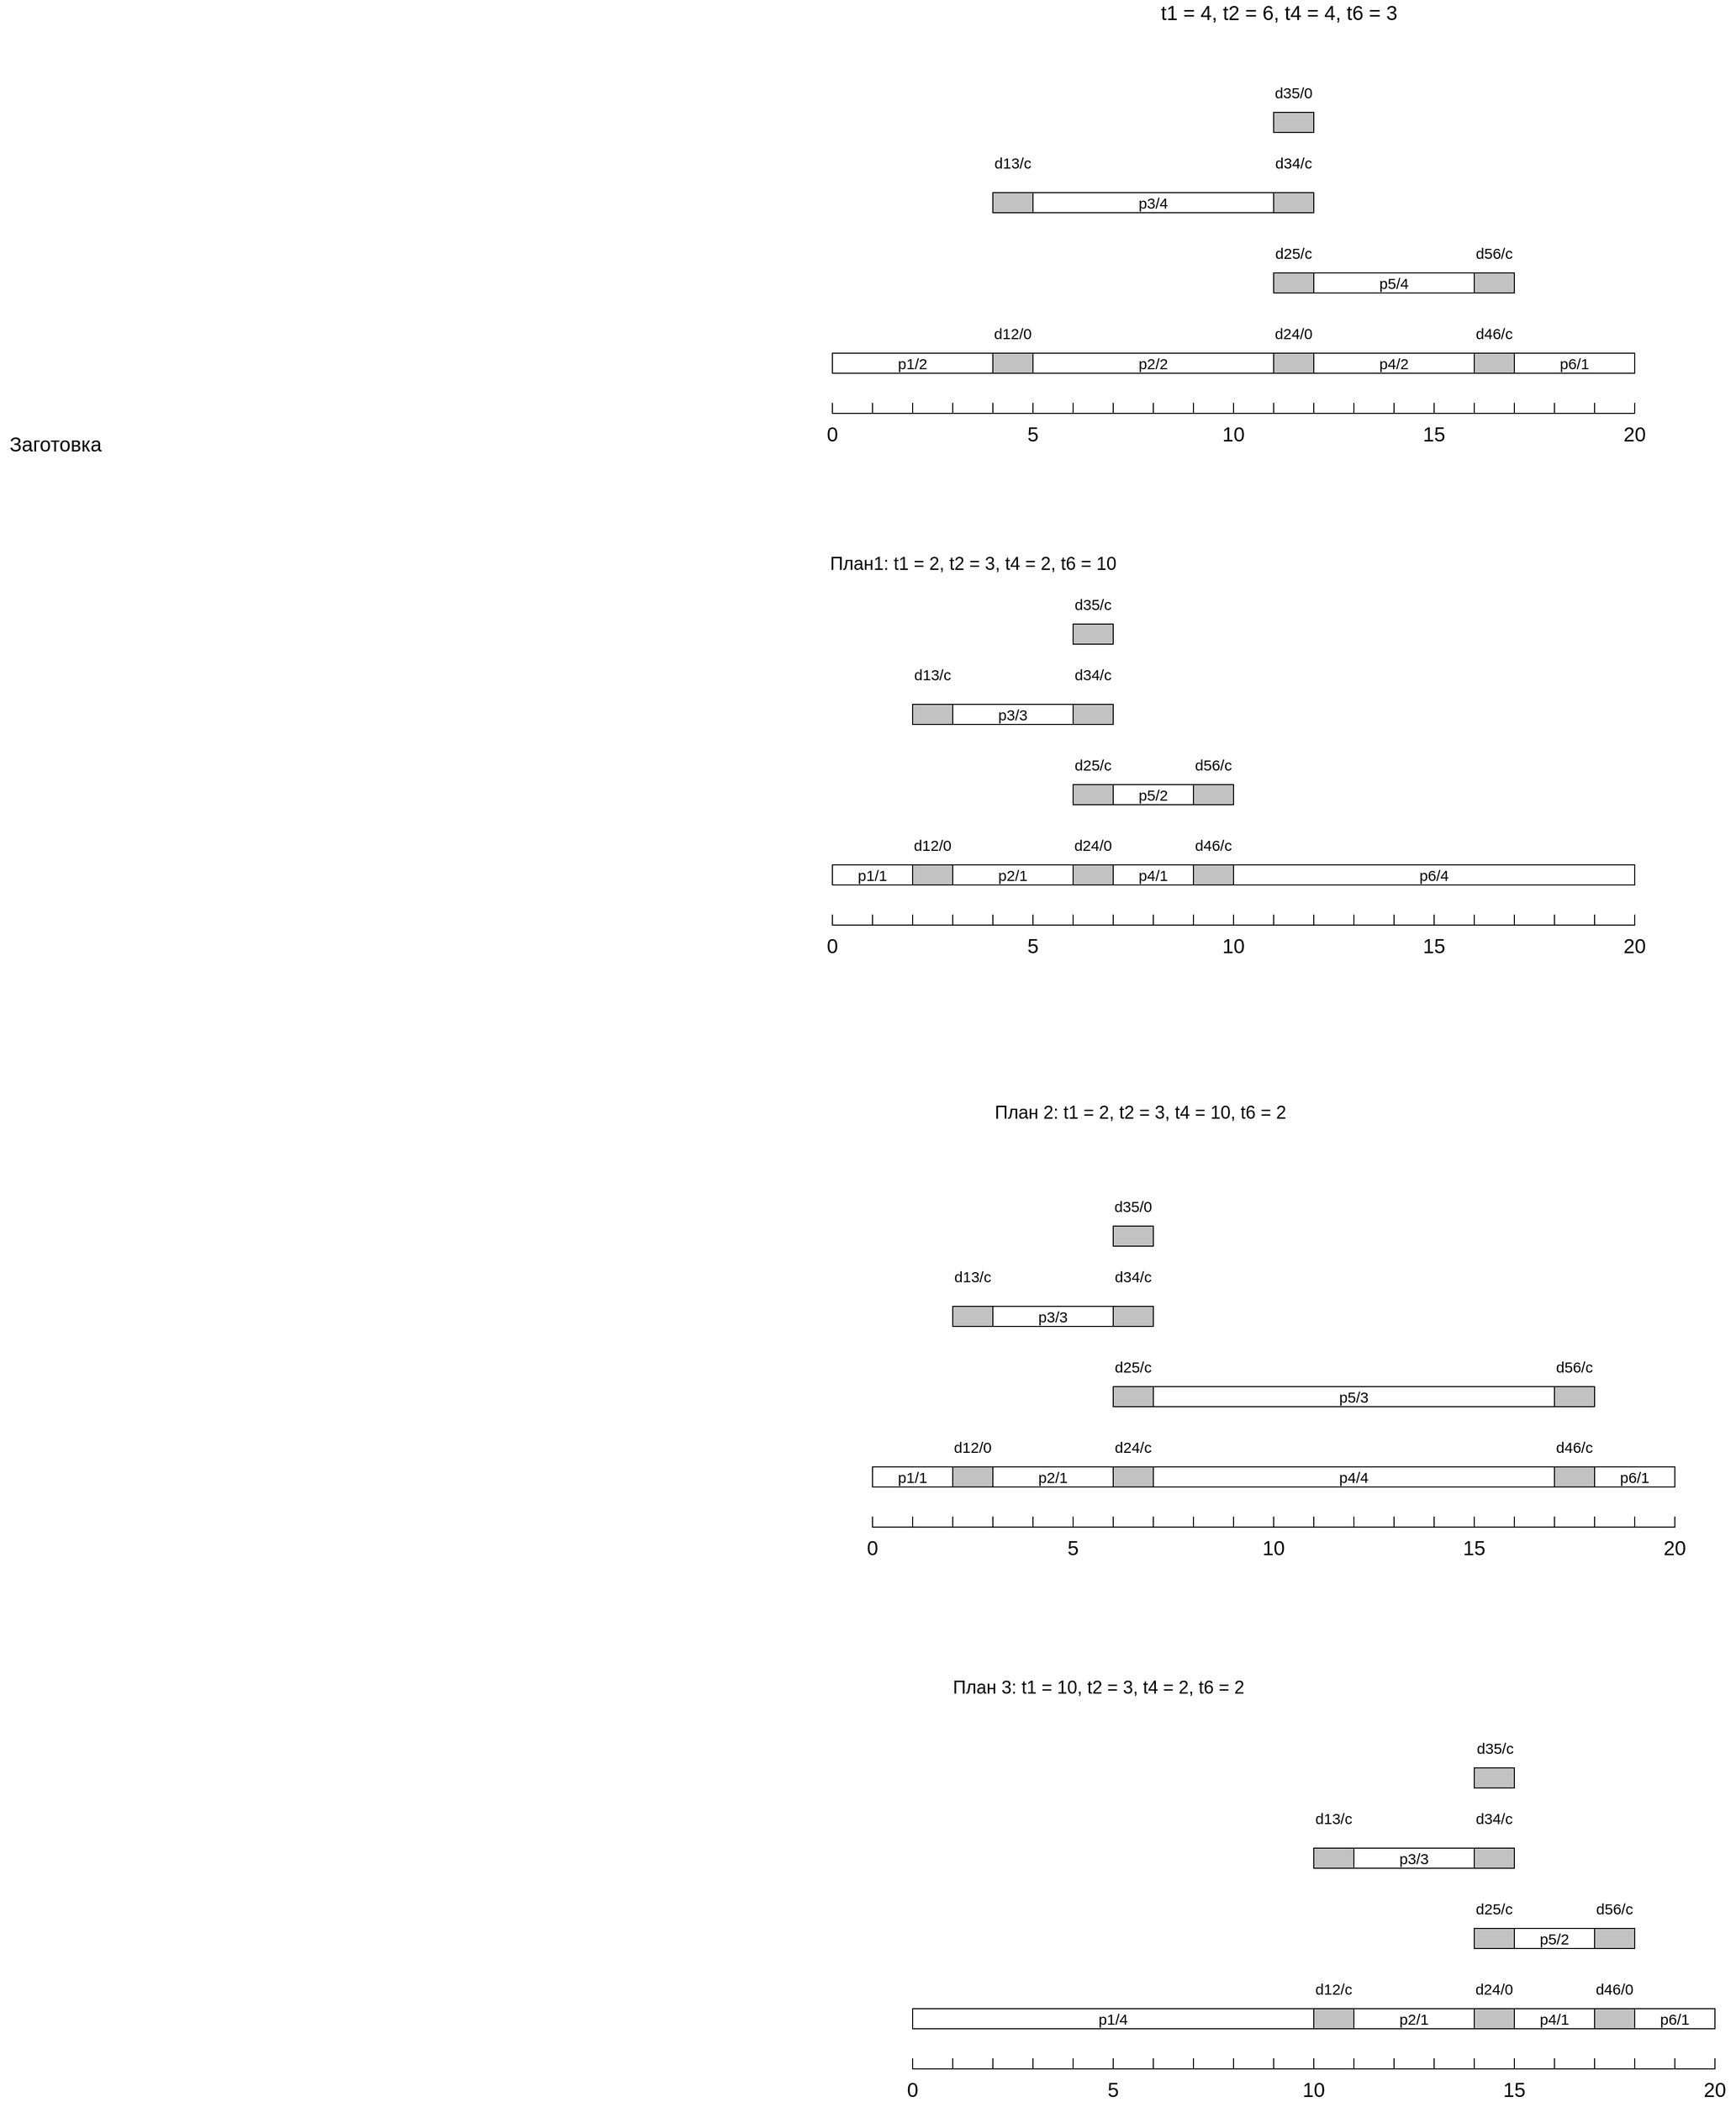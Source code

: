 <mxfile version="14.7.3" type="github">
  <diagram id="5TVpf9pFSXQtdb6u9UF1" name="Page-1">
    <mxGraphModel dx="2222" dy="794" grid="0" gridSize="10" guides="1" tooltips="1" connect="1" arrows="1" fold="1" page="0" pageScale="1" pageWidth="827" pageHeight="1169" math="0" shadow="0">
      <root>
        <mxCell id="0" />
        <mxCell id="1" parent="0" />
        <mxCell id="Q7LAkUCVUbcERlkNP3Z0-7" value="&lt;font style=&quot;font-size: 15px&quot;&gt;p1/2&lt;/font&gt;" style="rounded=0;whiteSpace=wrap;html=1;" vertex="1" parent="1">
          <mxGeometry x="160" y="380" width="160" height="20" as="geometry" />
        </mxCell>
        <mxCell id="Q7LAkUCVUbcERlkNP3Z0-8" style="edgeStyle=orthogonalEdgeStyle;rounded=0;orthogonalLoop=1;jettySize=auto;html=1;exitX=0.5;exitY=1;exitDx=0;exitDy=0;" edge="1" parent="1" source="Q7LAkUCVUbcERlkNP3Z0-7" target="Q7LAkUCVUbcERlkNP3Z0-7">
          <mxGeometry relative="1" as="geometry" />
        </mxCell>
        <mxCell id="Q7LAkUCVUbcERlkNP3Z0-9" value="" style="rounded=0;whiteSpace=wrap;html=1;fillColor=#C2C2C2;" vertex="1" parent="1">
          <mxGeometry x="320" y="380" width="40" height="20" as="geometry" />
        </mxCell>
        <mxCell id="Q7LAkUCVUbcERlkNP3Z0-10" value="" style="shape=partialRectangle;whiteSpace=wrap;html=1;top=0;bottom=0;fillColor=none;" vertex="1" parent="1">
          <mxGeometry x="160" y="430" width="40" height="10" as="geometry" />
        </mxCell>
        <mxCell id="Q7LAkUCVUbcERlkNP3Z0-11" value="" style="shape=partialRectangle;whiteSpace=wrap;html=1;top=0;bottom=0;fillColor=none;" vertex="1" parent="1">
          <mxGeometry x="200" y="430" width="40" height="10" as="geometry" />
        </mxCell>
        <mxCell id="Q7LAkUCVUbcERlkNP3Z0-12" value="" style="shape=partialRectangle;whiteSpace=wrap;html=1;top=0;bottom=0;fillColor=none;" vertex="1" parent="1">
          <mxGeometry x="240" y="430" width="40" height="10" as="geometry" />
        </mxCell>
        <mxCell id="Q7LAkUCVUbcERlkNP3Z0-13" value="" style="shape=partialRectangle;whiteSpace=wrap;html=1;top=0;bottom=0;fillColor=none;" vertex="1" parent="1">
          <mxGeometry x="280" y="430" width="40" height="10" as="geometry" />
        </mxCell>
        <mxCell id="Q7LAkUCVUbcERlkNP3Z0-14" value="" style="shape=partialRectangle;whiteSpace=wrap;html=1;top=0;bottom=0;fillColor=none;" vertex="1" parent="1">
          <mxGeometry x="320" y="430" width="40" height="10" as="geometry" />
        </mxCell>
        <mxCell id="Q7LAkUCVUbcERlkNP3Z0-15" value="" style="shape=partialRectangle;whiteSpace=wrap;html=1;top=0;bottom=0;fillColor=none;" vertex="1" parent="1">
          <mxGeometry x="360" y="430" width="40" height="10" as="geometry" />
        </mxCell>
        <mxCell id="Q7LAkUCVUbcERlkNP3Z0-16" value="" style="shape=partialRectangle;whiteSpace=wrap;html=1;top=0;bottom=0;fillColor=none;" vertex="1" parent="1">
          <mxGeometry x="400" y="430" width="40" height="10" as="geometry" />
        </mxCell>
        <mxCell id="Q7LAkUCVUbcERlkNP3Z0-17" value="" style="shape=partialRectangle;whiteSpace=wrap;html=1;top=0;bottom=0;fillColor=none;" vertex="1" parent="1">
          <mxGeometry x="440" y="430" width="40" height="10" as="geometry" />
        </mxCell>
        <mxCell id="Q7LAkUCVUbcERlkNP3Z0-18" value="" style="shape=partialRectangle;whiteSpace=wrap;html=1;top=0;bottom=0;fillColor=none;" vertex="1" parent="1">
          <mxGeometry x="520" y="430" width="40" height="10" as="geometry" />
        </mxCell>
        <mxCell id="Q7LAkUCVUbcERlkNP3Z0-19" value="" style="shape=partialRectangle;whiteSpace=wrap;html=1;top=0;bottom=0;fillColor=none;" vertex="1" parent="1">
          <mxGeometry x="480" y="430" width="40" height="10" as="geometry" />
        </mxCell>
        <mxCell id="Q7LAkUCVUbcERlkNP3Z0-30" value="" style="shape=partialRectangle;whiteSpace=wrap;html=1;top=0;bottom=0;fillColor=none;" vertex="1" parent="1">
          <mxGeometry x="560" y="430" width="40" height="10" as="geometry" />
        </mxCell>
        <mxCell id="Q7LAkUCVUbcERlkNP3Z0-31" value="" style="shape=partialRectangle;whiteSpace=wrap;html=1;top=0;bottom=0;fillColor=none;" vertex="1" parent="1">
          <mxGeometry x="600" y="430" width="40" height="10" as="geometry" />
        </mxCell>
        <mxCell id="Q7LAkUCVUbcERlkNP3Z0-32" value="" style="shape=partialRectangle;whiteSpace=wrap;html=1;top=0;bottom=0;fillColor=none;" vertex="1" parent="1">
          <mxGeometry x="640" y="430" width="40" height="10" as="geometry" />
        </mxCell>
        <mxCell id="Q7LAkUCVUbcERlkNP3Z0-33" value="" style="shape=partialRectangle;whiteSpace=wrap;html=1;top=0;bottom=0;fillColor=none;" vertex="1" parent="1">
          <mxGeometry x="680" y="430" width="40" height="10" as="geometry" />
        </mxCell>
        <mxCell id="Q7LAkUCVUbcERlkNP3Z0-34" value="" style="shape=partialRectangle;whiteSpace=wrap;html=1;top=0;bottom=0;fillColor=none;" vertex="1" parent="1">
          <mxGeometry x="720" y="430" width="40" height="10" as="geometry" />
        </mxCell>
        <mxCell id="Q7LAkUCVUbcERlkNP3Z0-35" value="" style="shape=partialRectangle;whiteSpace=wrap;html=1;top=0;bottom=0;fillColor=none;" vertex="1" parent="1">
          <mxGeometry x="760" y="430" width="40" height="10" as="geometry" />
        </mxCell>
        <mxCell id="Q7LAkUCVUbcERlkNP3Z0-36" value="" style="shape=partialRectangle;whiteSpace=wrap;html=1;top=0;bottom=0;fillColor=none;" vertex="1" parent="1">
          <mxGeometry x="800" y="430" width="40" height="10" as="geometry" />
        </mxCell>
        <mxCell id="Q7LAkUCVUbcERlkNP3Z0-37" value="" style="shape=partialRectangle;whiteSpace=wrap;html=1;top=0;bottom=0;fillColor=none;" vertex="1" parent="1">
          <mxGeometry x="840" y="430" width="40" height="10" as="geometry" />
        </mxCell>
        <mxCell id="Q7LAkUCVUbcERlkNP3Z0-38" value="" style="shape=partialRectangle;whiteSpace=wrap;html=1;top=0;bottom=0;fillColor=none;" vertex="1" parent="1">
          <mxGeometry x="920" y="430" width="40" height="10" as="geometry" />
        </mxCell>
        <mxCell id="Q7LAkUCVUbcERlkNP3Z0-39" value="" style="shape=partialRectangle;whiteSpace=wrap;html=1;top=0;bottom=0;fillColor=none;" vertex="1" parent="1">
          <mxGeometry x="880" y="430" width="40" height="10" as="geometry" />
        </mxCell>
        <mxCell id="Q7LAkUCVUbcERlkNP3Z0-40" value="" style="endArrow=none;html=1;exitX=0;exitY=1;exitDx=0;exitDy=0;entryX=1;entryY=1;entryDx=0;entryDy=0;" edge="1" parent="1" source="Q7LAkUCVUbcERlkNP3Z0-10" target="Q7LAkUCVUbcERlkNP3Z0-38">
          <mxGeometry width="50" height="50" relative="1" as="geometry">
            <mxPoint x="540" y="410" as="sourcePoint" />
            <mxPoint x="590" y="360" as="targetPoint" />
          </mxGeometry>
        </mxCell>
        <mxCell id="Q7LAkUCVUbcERlkNP3Z0-41" value="&lt;font style=&quot;font-size: 20px&quot;&gt;0&lt;/font&gt;" style="text;html=1;strokeColor=none;fillColor=none;align=center;verticalAlign=middle;whiteSpace=wrap;rounded=0;" vertex="1" parent="1">
          <mxGeometry x="140" y="450" width="40" height="20" as="geometry" />
        </mxCell>
        <mxCell id="Q7LAkUCVUbcERlkNP3Z0-42" value="&lt;font style=&quot;font-size: 20px&quot;&gt;20&lt;/font&gt;" style="text;html=1;strokeColor=none;fillColor=none;align=center;verticalAlign=middle;whiteSpace=wrap;rounded=0;" vertex="1" parent="1">
          <mxGeometry x="940" y="450" width="40" height="20" as="geometry" />
        </mxCell>
        <mxCell id="Q7LAkUCVUbcERlkNP3Z0-43" value="&lt;font style=&quot;font-size: 20px&quot;&gt;5&lt;/font&gt;" style="text;html=1;strokeColor=none;fillColor=none;align=center;verticalAlign=middle;whiteSpace=wrap;rounded=0;" vertex="1" parent="1">
          <mxGeometry x="340" y="450" width="40" height="20" as="geometry" />
        </mxCell>
        <mxCell id="Q7LAkUCVUbcERlkNP3Z0-44" value="&lt;font style=&quot;font-size: 20px&quot;&gt;10&lt;/font&gt;" style="text;html=1;strokeColor=none;fillColor=none;align=center;verticalAlign=middle;whiteSpace=wrap;rounded=0;" vertex="1" parent="1">
          <mxGeometry x="540" y="450" width="40" height="20" as="geometry" />
        </mxCell>
        <mxCell id="Q7LAkUCVUbcERlkNP3Z0-45" value="&lt;font style=&quot;font-size: 20px&quot;&gt;15&lt;/font&gt;" style="text;html=1;strokeColor=none;fillColor=none;align=center;verticalAlign=middle;whiteSpace=wrap;rounded=0;" vertex="1" parent="1">
          <mxGeometry x="740" y="450" width="40" height="20" as="geometry" />
        </mxCell>
        <mxCell id="Q7LAkUCVUbcERlkNP3Z0-46" value="&lt;span style=&quot;font-size: 15px&quot;&gt;p2/2&lt;/span&gt;" style="rounded=0;whiteSpace=wrap;html=1;" vertex="1" parent="1">
          <mxGeometry x="360" y="380" width="240" height="20" as="geometry" />
        </mxCell>
        <mxCell id="Q7LAkUCVUbcERlkNP3Z0-47" value="" style="rounded=0;whiteSpace=wrap;html=1;fillColor=#C2C2C2;" vertex="1" parent="1">
          <mxGeometry x="600" y="380" width="40" height="20" as="geometry" />
        </mxCell>
        <mxCell id="Q7LAkUCVUbcERlkNP3Z0-48" value="" style="rounded=0;whiteSpace=wrap;html=1;fillColor=#C2C2C2;" vertex="1" parent="1">
          <mxGeometry x="800" y="380" width="40" height="20" as="geometry" />
        </mxCell>
        <mxCell id="Q7LAkUCVUbcERlkNP3Z0-49" value="&lt;span style=&quot;font-size: 15px&quot;&gt;p4/2&lt;/span&gt;" style="rounded=0;whiteSpace=wrap;html=1;" vertex="1" parent="1">
          <mxGeometry x="640" y="380" width="160" height="20" as="geometry" />
        </mxCell>
        <mxCell id="Q7LAkUCVUbcERlkNP3Z0-50" value="&lt;span style=&quot;font-size: 15px&quot;&gt;p6/1&lt;/span&gt;" style="rounded=0;whiteSpace=wrap;html=1;" vertex="1" parent="1">
          <mxGeometry x="840" y="380" width="120" height="20" as="geometry" />
        </mxCell>
        <mxCell id="Q7LAkUCVUbcERlkNP3Z0-51" value="" style="rounded=0;whiteSpace=wrap;html=1;fillColor=#C2C2C2;" vertex="1" parent="1">
          <mxGeometry x="800" y="300" width="40" height="20" as="geometry" />
        </mxCell>
        <mxCell id="Q7LAkUCVUbcERlkNP3Z0-52" value="" style="rounded=0;whiteSpace=wrap;html=1;fillColor=#C2C2C2;" vertex="1" parent="1">
          <mxGeometry x="600" y="300" width="40" height="20" as="geometry" />
        </mxCell>
        <mxCell id="Q7LAkUCVUbcERlkNP3Z0-53" value="" style="rounded=0;whiteSpace=wrap;html=1;fillColor=#C2C2C2;" vertex="1" parent="1">
          <mxGeometry x="600" y="220" width="40" height="20" as="geometry" />
        </mxCell>
        <mxCell id="Q7LAkUCVUbcERlkNP3Z0-54" value="" style="rounded=0;whiteSpace=wrap;html=1;fillColor=#C2C2C2;" vertex="1" parent="1">
          <mxGeometry x="600" y="140" width="40" height="20" as="geometry" />
        </mxCell>
        <mxCell id="Q7LAkUCVUbcERlkNP3Z0-56" value="" style="rounded=0;whiteSpace=wrap;html=1;fillColor=#C2C2C2;" vertex="1" parent="1">
          <mxGeometry x="320" y="220" width="40" height="20" as="geometry" />
        </mxCell>
        <mxCell id="Q7LAkUCVUbcERlkNP3Z0-57" value="&lt;span style=&quot;font-size: 15px&quot;&gt;p3/4&lt;/span&gt;" style="rounded=0;whiteSpace=wrap;html=1;" vertex="1" parent="1">
          <mxGeometry x="360" y="220" width="240" height="20" as="geometry" />
        </mxCell>
        <mxCell id="Q7LAkUCVUbcERlkNP3Z0-58" value="&lt;span style=&quot;color: rgb(0 , 0 , 0) ; font-family: &amp;#34;helvetica&amp;#34; ; font-size: 15px ; font-style: normal ; font-weight: 400 ; letter-spacing: normal ; text-align: center ; text-indent: 0px ; text-transform: none ; word-spacing: 0px ; background-color: rgb(255 , 255 , 255) ; display: inline ; float: none&quot;&gt;p5/4&lt;/span&gt;" style="rounded=0;whiteSpace=wrap;html=1;" vertex="1" parent="1">
          <mxGeometry x="640" y="300" width="160" height="20" as="geometry" />
        </mxCell>
        <mxCell id="Q7LAkUCVUbcERlkNP3Z0-60" value="&lt;font style=&quot;font-size: 20px&quot;&gt;t1 = 4, t2 = 6, t4 = 4, t6 = 3&lt;/font&gt;" style="text;html=1;align=center;verticalAlign=middle;resizable=0;points=[];autosize=1;strokeColor=none;" vertex="1" parent="1">
          <mxGeometry x="480" y="30" width="250" height="20" as="geometry" />
        </mxCell>
        <mxCell id="Q7LAkUCVUbcERlkNP3Z0-61" value="&lt;span style=&quot;font-size: 15px&quot;&gt;d12/0&lt;/span&gt;" style="text;html=1;strokeColor=none;fillColor=none;align=center;verticalAlign=middle;whiteSpace=wrap;rounded=0;" vertex="1" parent="1">
          <mxGeometry x="320" y="350" width="40" height="20" as="geometry" />
        </mxCell>
        <mxCell id="Q7LAkUCVUbcERlkNP3Z0-62" value="&lt;span style=&quot;font-size: 15px&quot;&gt;d13/c&lt;/span&gt;" style="text;html=1;strokeColor=none;fillColor=none;align=center;verticalAlign=middle;whiteSpace=wrap;rounded=0;" vertex="1" parent="1">
          <mxGeometry x="320" y="180" width="40" height="20" as="geometry" />
        </mxCell>
        <mxCell id="Q7LAkUCVUbcERlkNP3Z0-63" value="&lt;span style=&quot;font-size: 15px&quot;&gt;d24/0&lt;/span&gt;" style="text;html=1;strokeColor=none;fillColor=none;align=center;verticalAlign=middle;whiteSpace=wrap;rounded=0;" vertex="1" parent="1">
          <mxGeometry x="600" y="350" width="40" height="20" as="geometry" />
        </mxCell>
        <mxCell id="Q7LAkUCVUbcERlkNP3Z0-64" value="&lt;span style=&quot;font-size: 15px&quot;&gt;d25/c&lt;/span&gt;" style="text;html=1;strokeColor=none;fillColor=none;align=center;verticalAlign=middle;whiteSpace=wrap;rounded=0;" vertex="1" parent="1">
          <mxGeometry x="600" y="270" width="40" height="20" as="geometry" />
        </mxCell>
        <mxCell id="Q7LAkUCVUbcERlkNP3Z0-65" value="&lt;span style=&quot;font-size: 15px&quot;&gt;d34/c&lt;/span&gt;" style="text;html=1;strokeColor=none;fillColor=none;align=center;verticalAlign=middle;whiteSpace=wrap;rounded=0;" vertex="1" parent="1">
          <mxGeometry x="600" y="180" width="40" height="20" as="geometry" />
        </mxCell>
        <mxCell id="Q7LAkUCVUbcERlkNP3Z0-66" value="&lt;span style=&quot;font-size: 15px&quot;&gt;d35/0&lt;/span&gt;" style="text;html=1;strokeColor=none;fillColor=none;align=center;verticalAlign=middle;whiteSpace=wrap;rounded=0;" vertex="1" parent="1">
          <mxGeometry x="600" y="110" width="40" height="20" as="geometry" />
        </mxCell>
        <mxCell id="Q7LAkUCVUbcERlkNP3Z0-67" value="&lt;span style=&quot;font-size: 15px&quot;&gt;d46/c&lt;/span&gt;" style="text;html=1;strokeColor=none;fillColor=none;align=center;verticalAlign=middle;whiteSpace=wrap;rounded=0;" vertex="1" parent="1">
          <mxGeometry x="800" y="350" width="40" height="20" as="geometry" />
        </mxCell>
        <mxCell id="Q7LAkUCVUbcERlkNP3Z0-68" value="&lt;span style=&quot;font-size: 15px&quot;&gt;d56/c&lt;/span&gt;" style="text;html=1;strokeColor=none;fillColor=none;align=center;verticalAlign=middle;whiteSpace=wrap;rounded=0;" vertex="1" parent="1">
          <mxGeometry x="800" y="270" width="40" height="20" as="geometry" />
        </mxCell>
        <mxCell id="Q7LAkUCVUbcERlkNP3Z0-69" value="&lt;font style=&quot;font-size: 15px&quot;&gt;p1/4&lt;/font&gt;" style="rounded=0;whiteSpace=wrap;html=1;" vertex="1" parent="1">
          <mxGeometry x="240" y="2030" width="400" height="20" as="geometry" />
        </mxCell>
        <mxCell id="Q7LAkUCVUbcERlkNP3Z0-70" style="edgeStyle=orthogonalEdgeStyle;rounded=0;orthogonalLoop=1;jettySize=auto;html=1;exitX=0.5;exitY=1;exitDx=0;exitDy=0;" edge="1" parent="1" source="Q7LAkUCVUbcERlkNP3Z0-69" target="Q7LAkUCVUbcERlkNP3Z0-69">
          <mxGeometry relative="1" as="geometry" />
        </mxCell>
        <mxCell id="Q7LAkUCVUbcERlkNP3Z0-71" value="" style="rounded=0;whiteSpace=wrap;html=1;fillColor=#C2C2C2;" vertex="1" parent="1">
          <mxGeometry x="640" y="2030" width="40" height="20" as="geometry" />
        </mxCell>
        <mxCell id="Q7LAkUCVUbcERlkNP3Z0-72" value="" style="shape=partialRectangle;whiteSpace=wrap;html=1;top=0;bottom=0;fillColor=none;" vertex="1" parent="1">
          <mxGeometry x="240" y="2080" width="40" height="10" as="geometry" />
        </mxCell>
        <mxCell id="Q7LAkUCVUbcERlkNP3Z0-73" value="" style="shape=partialRectangle;whiteSpace=wrap;html=1;top=0;bottom=0;fillColor=none;" vertex="1" parent="1">
          <mxGeometry x="280" y="2080" width="40" height="10" as="geometry" />
        </mxCell>
        <mxCell id="Q7LAkUCVUbcERlkNP3Z0-74" value="" style="shape=partialRectangle;whiteSpace=wrap;html=1;top=0;bottom=0;fillColor=none;" vertex="1" parent="1">
          <mxGeometry x="320" y="2080" width="40" height="10" as="geometry" />
        </mxCell>
        <mxCell id="Q7LAkUCVUbcERlkNP3Z0-75" value="" style="shape=partialRectangle;whiteSpace=wrap;html=1;top=0;bottom=0;fillColor=none;" vertex="1" parent="1">
          <mxGeometry x="360" y="2080" width="40" height="10" as="geometry" />
        </mxCell>
        <mxCell id="Q7LAkUCVUbcERlkNP3Z0-76" value="" style="shape=partialRectangle;whiteSpace=wrap;html=1;top=0;bottom=0;fillColor=none;" vertex="1" parent="1">
          <mxGeometry x="400" y="2080" width="40" height="10" as="geometry" />
        </mxCell>
        <mxCell id="Q7LAkUCVUbcERlkNP3Z0-77" value="" style="shape=partialRectangle;whiteSpace=wrap;html=1;top=0;bottom=0;fillColor=none;" vertex="1" parent="1">
          <mxGeometry x="440" y="2080" width="40" height="10" as="geometry" />
        </mxCell>
        <mxCell id="Q7LAkUCVUbcERlkNP3Z0-78" value="" style="shape=partialRectangle;whiteSpace=wrap;html=1;top=0;bottom=0;fillColor=none;" vertex="1" parent="1">
          <mxGeometry x="480" y="2080" width="40" height="10" as="geometry" />
        </mxCell>
        <mxCell id="Q7LAkUCVUbcERlkNP3Z0-79" value="" style="shape=partialRectangle;whiteSpace=wrap;html=1;top=0;bottom=0;fillColor=none;" vertex="1" parent="1">
          <mxGeometry x="520" y="2080" width="40" height="10" as="geometry" />
        </mxCell>
        <mxCell id="Q7LAkUCVUbcERlkNP3Z0-80" value="" style="shape=partialRectangle;whiteSpace=wrap;html=1;top=0;bottom=0;fillColor=none;" vertex="1" parent="1">
          <mxGeometry x="600" y="2080" width="40" height="10" as="geometry" />
        </mxCell>
        <mxCell id="Q7LAkUCVUbcERlkNP3Z0-81" value="" style="shape=partialRectangle;whiteSpace=wrap;html=1;top=0;bottom=0;fillColor=none;" vertex="1" parent="1">
          <mxGeometry x="560" y="2080" width="40" height="10" as="geometry" />
        </mxCell>
        <mxCell id="Q7LAkUCVUbcERlkNP3Z0-82" value="" style="shape=partialRectangle;whiteSpace=wrap;html=1;top=0;bottom=0;fillColor=none;" vertex="1" parent="1">
          <mxGeometry x="640" y="2080" width="40" height="10" as="geometry" />
        </mxCell>
        <mxCell id="Q7LAkUCVUbcERlkNP3Z0-83" value="" style="shape=partialRectangle;whiteSpace=wrap;html=1;top=0;bottom=0;fillColor=none;" vertex="1" parent="1">
          <mxGeometry x="680" y="2080" width="40" height="10" as="geometry" />
        </mxCell>
        <mxCell id="Q7LAkUCVUbcERlkNP3Z0-84" value="" style="shape=partialRectangle;whiteSpace=wrap;html=1;top=0;bottom=0;fillColor=none;" vertex="1" parent="1">
          <mxGeometry x="720" y="2080" width="40" height="10" as="geometry" />
        </mxCell>
        <mxCell id="Q7LAkUCVUbcERlkNP3Z0-85" value="" style="shape=partialRectangle;whiteSpace=wrap;html=1;top=0;bottom=0;fillColor=none;" vertex="1" parent="1">
          <mxGeometry x="760" y="2080" width="40" height="10" as="geometry" />
        </mxCell>
        <mxCell id="Q7LAkUCVUbcERlkNP3Z0-86" value="" style="shape=partialRectangle;whiteSpace=wrap;html=1;top=0;bottom=0;fillColor=none;" vertex="1" parent="1">
          <mxGeometry x="800" y="2080" width="40" height="10" as="geometry" />
        </mxCell>
        <mxCell id="Q7LAkUCVUbcERlkNP3Z0-87" value="" style="shape=partialRectangle;whiteSpace=wrap;html=1;top=0;bottom=0;fillColor=none;" vertex="1" parent="1">
          <mxGeometry x="840" y="2080" width="40" height="10" as="geometry" />
        </mxCell>
        <mxCell id="Q7LAkUCVUbcERlkNP3Z0-88" value="" style="shape=partialRectangle;whiteSpace=wrap;html=1;top=0;bottom=0;fillColor=none;" vertex="1" parent="1">
          <mxGeometry x="880" y="2080" width="40" height="10" as="geometry" />
        </mxCell>
        <mxCell id="Q7LAkUCVUbcERlkNP3Z0-89" value="" style="shape=partialRectangle;whiteSpace=wrap;html=1;top=0;bottom=0;fillColor=none;" vertex="1" parent="1">
          <mxGeometry x="920" y="2080" width="40" height="10" as="geometry" />
        </mxCell>
        <mxCell id="Q7LAkUCVUbcERlkNP3Z0-90" value="" style="shape=partialRectangle;whiteSpace=wrap;html=1;top=0;bottom=0;fillColor=none;" vertex="1" parent="1">
          <mxGeometry x="1000" y="2080" width="40" height="10" as="geometry" />
        </mxCell>
        <mxCell id="Q7LAkUCVUbcERlkNP3Z0-91" value="" style="shape=partialRectangle;whiteSpace=wrap;html=1;top=0;bottom=0;fillColor=none;" vertex="1" parent="1">
          <mxGeometry x="960" y="2080" width="40" height="10" as="geometry" />
        </mxCell>
        <mxCell id="Q7LAkUCVUbcERlkNP3Z0-92" value="" style="endArrow=none;html=1;exitX=0;exitY=1;exitDx=0;exitDy=0;entryX=1;entryY=1;entryDx=0;entryDy=0;" edge="1" parent="1" source="Q7LAkUCVUbcERlkNP3Z0-72" target="Q7LAkUCVUbcERlkNP3Z0-90">
          <mxGeometry width="50" height="50" relative="1" as="geometry">
            <mxPoint x="620" y="2060" as="sourcePoint" />
            <mxPoint x="670" y="2010" as="targetPoint" />
          </mxGeometry>
        </mxCell>
        <mxCell id="Q7LAkUCVUbcERlkNP3Z0-93" value="&lt;font style=&quot;font-size: 20px&quot;&gt;0&lt;/font&gt;" style="text;html=1;strokeColor=none;fillColor=none;align=center;verticalAlign=middle;whiteSpace=wrap;rounded=0;" vertex="1" parent="1">
          <mxGeometry x="220" y="2100" width="40" height="20" as="geometry" />
        </mxCell>
        <mxCell id="Q7LAkUCVUbcERlkNP3Z0-94" value="&lt;font style=&quot;font-size: 20px&quot;&gt;20&lt;/font&gt;" style="text;html=1;strokeColor=none;fillColor=none;align=center;verticalAlign=middle;whiteSpace=wrap;rounded=0;" vertex="1" parent="1">
          <mxGeometry x="1020" y="2100" width="40" height="20" as="geometry" />
        </mxCell>
        <mxCell id="Q7LAkUCVUbcERlkNP3Z0-95" value="&lt;font style=&quot;font-size: 20px&quot;&gt;5&lt;/font&gt;" style="text;html=1;strokeColor=none;fillColor=none;align=center;verticalAlign=middle;whiteSpace=wrap;rounded=0;" vertex="1" parent="1">
          <mxGeometry x="420" y="2100" width="40" height="20" as="geometry" />
        </mxCell>
        <mxCell id="Q7LAkUCVUbcERlkNP3Z0-96" value="&lt;font style=&quot;font-size: 20px&quot;&gt;10&lt;/font&gt;" style="text;html=1;strokeColor=none;fillColor=none;align=center;verticalAlign=middle;whiteSpace=wrap;rounded=0;" vertex="1" parent="1">
          <mxGeometry x="620" y="2100" width="40" height="20" as="geometry" />
        </mxCell>
        <mxCell id="Q7LAkUCVUbcERlkNP3Z0-97" value="&lt;font style=&quot;font-size: 20px&quot;&gt;15&lt;/font&gt;" style="text;html=1;strokeColor=none;fillColor=none;align=center;verticalAlign=middle;whiteSpace=wrap;rounded=0;" vertex="1" parent="1">
          <mxGeometry x="820" y="2100" width="40" height="20" as="geometry" />
        </mxCell>
        <mxCell id="Q7LAkUCVUbcERlkNP3Z0-98" value="&lt;span style=&quot;font-size: 15px&quot;&gt;p2/1&lt;/span&gt;" style="rounded=0;whiteSpace=wrap;html=1;" vertex="1" parent="1">
          <mxGeometry x="680" y="2030" width="120" height="20" as="geometry" />
        </mxCell>
        <mxCell id="Q7LAkUCVUbcERlkNP3Z0-99" value="" style="rounded=0;whiteSpace=wrap;html=1;fillColor=#C2C2C2;" vertex="1" parent="1">
          <mxGeometry x="800" y="2030" width="40" height="20" as="geometry" />
        </mxCell>
        <mxCell id="Q7LAkUCVUbcERlkNP3Z0-100" value="" style="rounded=0;whiteSpace=wrap;html=1;fillColor=#C2C2C2;" vertex="1" parent="1">
          <mxGeometry x="920" y="2030" width="40" height="20" as="geometry" />
        </mxCell>
        <mxCell id="Q7LAkUCVUbcERlkNP3Z0-101" value="&lt;span style=&quot;font-size: 15px&quot;&gt;p4/1&lt;/span&gt;" style="rounded=0;whiteSpace=wrap;html=1;" vertex="1" parent="1">
          <mxGeometry x="840" y="2030" width="80" height="20" as="geometry" />
        </mxCell>
        <mxCell id="Q7LAkUCVUbcERlkNP3Z0-102" value="&lt;span style=&quot;font-size: 15px&quot;&gt;p6/1&lt;/span&gt;" style="rounded=0;whiteSpace=wrap;html=1;" vertex="1" parent="1">
          <mxGeometry x="960" y="2030" width="80" height="20" as="geometry" />
        </mxCell>
        <mxCell id="Q7LAkUCVUbcERlkNP3Z0-103" value="" style="rounded=0;whiteSpace=wrap;html=1;fillColor=#C2C2C2;" vertex="1" parent="1">
          <mxGeometry x="920" y="1950" width="40" height="20" as="geometry" />
        </mxCell>
        <mxCell id="Q7LAkUCVUbcERlkNP3Z0-104" value="" style="rounded=0;whiteSpace=wrap;html=1;fillColor=#C2C2C2;" vertex="1" parent="1">
          <mxGeometry x="800" y="1950" width="40" height="20" as="geometry" />
        </mxCell>
        <mxCell id="Q7LAkUCVUbcERlkNP3Z0-105" value="" style="rounded=0;whiteSpace=wrap;html=1;fillColor=#C2C2C2;" vertex="1" parent="1">
          <mxGeometry x="800" y="1870" width="40" height="20" as="geometry" />
        </mxCell>
        <mxCell id="Q7LAkUCVUbcERlkNP3Z0-106" value="" style="rounded=0;whiteSpace=wrap;html=1;fillColor=#C2C2C2;" vertex="1" parent="1">
          <mxGeometry x="800" y="1790" width="40" height="20" as="geometry" />
        </mxCell>
        <mxCell id="Q7LAkUCVUbcERlkNP3Z0-107" value="" style="rounded=0;whiteSpace=wrap;html=1;fillColor=#C2C2C2;" vertex="1" parent="1">
          <mxGeometry x="640" y="1870" width="40" height="20" as="geometry" />
        </mxCell>
        <mxCell id="Q7LAkUCVUbcERlkNP3Z0-108" value="&lt;span style=&quot;font-size: 15px&quot;&gt;p3/3&lt;/span&gt;" style="rounded=0;whiteSpace=wrap;html=1;" vertex="1" parent="1">
          <mxGeometry x="680" y="1870" width="120" height="20" as="geometry" />
        </mxCell>
        <mxCell id="Q7LAkUCVUbcERlkNP3Z0-109" value="&lt;span style=&quot;color: rgb(0 , 0 , 0) ; font-family: &amp;#34;helvetica&amp;#34; ; font-size: 15px ; font-style: normal ; font-weight: 400 ; letter-spacing: normal ; text-align: center ; text-indent: 0px ; text-transform: none ; word-spacing: 0px ; background-color: rgb(255 , 255 , 255) ; display: inline ; float: none&quot;&gt;p5/2&lt;/span&gt;" style="rounded=0;whiteSpace=wrap;html=1;" vertex="1" parent="1">
          <mxGeometry x="840" y="1950" width="80" height="20" as="geometry" />
        </mxCell>
        <mxCell id="Q7LAkUCVUbcERlkNP3Z0-110" value="&lt;span style=&quot;font-size: 15px&quot;&gt;d12/с&lt;/span&gt;" style="text;html=1;strokeColor=none;fillColor=none;align=center;verticalAlign=middle;whiteSpace=wrap;rounded=0;" vertex="1" parent="1">
          <mxGeometry x="640" y="2000" width="40" height="20" as="geometry" />
        </mxCell>
        <mxCell id="Q7LAkUCVUbcERlkNP3Z0-111" value="&lt;span style=&quot;font-size: 15px&quot;&gt;d13/с&lt;/span&gt;" style="text;html=1;strokeColor=none;fillColor=none;align=center;verticalAlign=middle;whiteSpace=wrap;rounded=0;" vertex="1" parent="1">
          <mxGeometry x="640" y="1830" width="40" height="20" as="geometry" />
        </mxCell>
        <mxCell id="Q7LAkUCVUbcERlkNP3Z0-112" value="&lt;span style=&quot;font-size: 15px&quot;&gt;d24/0&lt;/span&gt;" style="text;html=1;strokeColor=none;fillColor=none;align=center;verticalAlign=middle;whiteSpace=wrap;rounded=0;" vertex="1" parent="1">
          <mxGeometry x="800" y="2000" width="40" height="20" as="geometry" />
        </mxCell>
        <mxCell id="Q7LAkUCVUbcERlkNP3Z0-113" value="&lt;span style=&quot;font-size: 15px&quot;&gt;d25/с&lt;/span&gt;" style="text;html=1;strokeColor=none;fillColor=none;align=center;verticalAlign=middle;whiteSpace=wrap;rounded=0;" vertex="1" parent="1">
          <mxGeometry x="800" y="1920" width="40" height="20" as="geometry" />
        </mxCell>
        <mxCell id="Q7LAkUCVUbcERlkNP3Z0-114" value="&lt;span style=&quot;font-size: 15px&quot;&gt;d34/с&lt;/span&gt;" style="text;html=1;strokeColor=none;fillColor=none;align=center;verticalAlign=middle;whiteSpace=wrap;rounded=0;" vertex="1" parent="1">
          <mxGeometry x="800" y="1830" width="40" height="20" as="geometry" />
        </mxCell>
        <mxCell id="Q7LAkUCVUbcERlkNP3Z0-115" value="&lt;span style=&quot;font-size: 15px&quot;&gt;d35/с&lt;/span&gt;" style="text;html=1;strokeColor=none;fillColor=none;align=center;verticalAlign=middle;whiteSpace=wrap;rounded=0;" vertex="1" parent="1">
          <mxGeometry x="801" y="1760" width="40" height="20" as="geometry" />
        </mxCell>
        <mxCell id="Q7LAkUCVUbcERlkNP3Z0-116" value="&lt;span style=&quot;font-size: 15px&quot;&gt;d46/0&lt;/span&gt;" style="text;html=1;strokeColor=none;fillColor=none;align=center;verticalAlign=middle;whiteSpace=wrap;rounded=0;" vertex="1" parent="1">
          <mxGeometry x="920" y="2000" width="40" height="20" as="geometry" />
        </mxCell>
        <mxCell id="Q7LAkUCVUbcERlkNP3Z0-117" value="&lt;span style=&quot;font-size: 15px&quot;&gt;d56/с&lt;/span&gt;" style="text;html=1;strokeColor=none;fillColor=none;align=center;verticalAlign=middle;whiteSpace=wrap;rounded=0;" vertex="1" parent="1">
          <mxGeometry x="920" y="1920" width="40" height="20" as="geometry" />
        </mxCell>
        <mxCell id="Q7LAkUCVUbcERlkNP3Z0-118" value="&lt;font style=&quot;font-size: 20px&quot;&gt;Заготовка&lt;/font&gt;" style="text;html=1;align=center;verticalAlign=middle;resizable=0;points=[];autosize=1;strokeColor=none;" vertex="1" parent="1">
          <mxGeometry x="-670" y="460" width="110" height="20" as="geometry" />
        </mxCell>
        <mxCell id="Q7LAkUCVUbcERlkNP3Z0-119" value="&lt;font style=&quot;font-size: 15px&quot;&gt;p1/1&lt;/font&gt;" style="rounded=0;whiteSpace=wrap;html=1;" vertex="1" parent="1">
          <mxGeometry x="160" y="890" width="80" height="20" as="geometry" />
        </mxCell>
        <mxCell id="Q7LAkUCVUbcERlkNP3Z0-120" style="edgeStyle=orthogonalEdgeStyle;rounded=0;orthogonalLoop=1;jettySize=auto;html=1;exitX=0.5;exitY=1;exitDx=0;exitDy=0;" edge="1" parent="1" source="Q7LAkUCVUbcERlkNP3Z0-119" target="Q7LAkUCVUbcERlkNP3Z0-119">
          <mxGeometry relative="1" as="geometry" />
        </mxCell>
        <mxCell id="Q7LAkUCVUbcERlkNP3Z0-121" value="" style="rounded=0;whiteSpace=wrap;html=1;fillColor=#C2C2C2;" vertex="1" parent="1">
          <mxGeometry x="240" y="890" width="40" height="20" as="geometry" />
        </mxCell>
        <mxCell id="Q7LAkUCVUbcERlkNP3Z0-122" value="" style="shape=partialRectangle;whiteSpace=wrap;html=1;top=0;bottom=0;fillColor=none;" vertex="1" parent="1">
          <mxGeometry x="160" y="940" width="40" height="10" as="geometry" />
        </mxCell>
        <mxCell id="Q7LAkUCVUbcERlkNP3Z0-123" value="" style="shape=partialRectangle;whiteSpace=wrap;html=1;top=0;bottom=0;fillColor=none;" vertex="1" parent="1">
          <mxGeometry x="200" y="940" width="40" height="10" as="geometry" />
        </mxCell>
        <mxCell id="Q7LAkUCVUbcERlkNP3Z0-124" value="" style="shape=partialRectangle;whiteSpace=wrap;html=1;top=0;bottom=0;fillColor=none;" vertex="1" parent="1">
          <mxGeometry x="240" y="940" width="40" height="10" as="geometry" />
        </mxCell>
        <mxCell id="Q7LAkUCVUbcERlkNP3Z0-125" value="" style="shape=partialRectangle;whiteSpace=wrap;html=1;top=0;bottom=0;fillColor=none;" vertex="1" parent="1">
          <mxGeometry x="280" y="940" width="40" height="10" as="geometry" />
        </mxCell>
        <mxCell id="Q7LAkUCVUbcERlkNP3Z0-126" value="" style="shape=partialRectangle;whiteSpace=wrap;html=1;top=0;bottom=0;fillColor=none;" vertex="1" parent="1">
          <mxGeometry x="320" y="940" width="40" height="10" as="geometry" />
        </mxCell>
        <mxCell id="Q7LAkUCVUbcERlkNP3Z0-127" value="" style="shape=partialRectangle;whiteSpace=wrap;html=1;top=0;bottom=0;fillColor=none;" vertex="1" parent="1">
          <mxGeometry x="360" y="940" width="40" height="10" as="geometry" />
        </mxCell>
        <mxCell id="Q7LAkUCVUbcERlkNP3Z0-128" value="" style="shape=partialRectangle;whiteSpace=wrap;html=1;top=0;bottom=0;fillColor=none;" vertex="1" parent="1">
          <mxGeometry x="400" y="940" width="40" height="10" as="geometry" />
        </mxCell>
        <mxCell id="Q7LAkUCVUbcERlkNP3Z0-129" value="" style="shape=partialRectangle;whiteSpace=wrap;html=1;top=0;bottom=0;fillColor=none;" vertex="1" parent="1">
          <mxGeometry x="440" y="940" width="40" height="10" as="geometry" />
        </mxCell>
        <mxCell id="Q7LAkUCVUbcERlkNP3Z0-130" value="" style="shape=partialRectangle;whiteSpace=wrap;html=1;top=0;bottom=0;fillColor=none;" vertex="1" parent="1">
          <mxGeometry x="520" y="940" width="40" height="10" as="geometry" />
        </mxCell>
        <mxCell id="Q7LAkUCVUbcERlkNP3Z0-131" value="" style="shape=partialRectangle;whiteSpace=wrap;html=1;top=0;bottom=0;fillColor=none;" vertex="1" parent="1">
          <mxGeometry x="480" y="940" width="40" height="10" as="geometry" />
        </mxCell>
        <mxCell id="Q7LAkUCVUbcERlkNP3Z0-132" value="" style="shape=partialRectangle;whiteSpace=wrap;html=1;top=0;bottom=0;fillColor=none;" vertex="1" parent="1">
          <mxGeometry x="560" y="940" width="40" height="10" as="geometry" />
        </mxCell>
        <mxCell id="Q7LAkUCVUbcERlkNP3Z0-133" value="" style="shape=partialRectangle;whiteSpace=wrap;html=1;top=0;bottom=0;fillColor=none;" vertex="1" parent="1">
          <mxGeometry x="600" y="940" width="40" height="10" as="geometry" />
        </mxCell>
        <mxCell id="Q7LAkUCVUbcERlkNP3Z0-134" value="" style="shape=partialRectangle;whiteSpace=wrap;html=1;top=0;bottom=0;fillColor=none;" vertex="1" parent="1">
          <mxGeometry x="640" y="940" width="40" height="10" as="geometry" />
        </mxCell>
        <mxCell id="Q7LAkUCVUbcERlkNP3Z0-135" value="" style="shape=partialRectangle;whiteSpace=wrap;html=1;top=0;bottom=0;fillColor=none;" vertex="1" parent="1">
          <mxGeometry x="680" y="940" width="40" height="10" as="geometry" />
        </mxCell>
        <mxCell id="Q7LAkUCVUbcERlkNP3Z0-136" value="" style="shape=partialRectangle;whiteSpace=wrap;html=1;top=0;bottom=0;fillColor=none;" vertex="1" parent="1">
          <mxGeometry x="720" y="940" width="40" height="10" as="geometry" />
        </mxCell>
        <mxCell id="Q7LAkUCVUbcERlkNP3Z0-137" value="" style="shape=partialRectangle;whiteSpace=wrap;html=1;top=0;bottom=0;fillColor=none;" vertex="1" parent="1">
          <mxGeometry x="760" y="940" width="40" height="10" as="geometry" />
        </mxCell>
        <mxCell id="Q7LAkUCVUbcERlkNP3Z0-138" value="" style="shape=partialRectangle;whiteSpace=wrap;html=1;top=0;bottom=0;fillColor=none;" vertex="1" parent="1">
          <mxGeometry x="800" y="940" width="40" height="10" as="geometry" />
        </mxCell>
        <mxCell id="Q7LAkUCVUbcERlkNP3Z0-139" value="" style="shape=partialRectangle;whiteSpace=wrap;html=1;top=0;bottom=0;fillColor=none;" vertex="1" parent="1">
          <mxGeometry x="840" y="940" width="40" height="10" as="geometry" />
        </mxCell>
        <mxCell id="Q7LAkUCVUbcERlkNP3Z0-140" value="" style="shape=partialRectangle;whiteSpace=wrap;html=1;top=0;bottom=0;fillColor=none;" vertex="1" parent="1">
          <mxGeometry x="920" y="940" width="40" height="10" as="geometry" />
        </mxCell>
        <mxCell id="Q7LAkUCVUbcERlkNP3Z0-141" value="" style="shape=partialRectangle;whiteSpace=wrap;html=1;top=0;bottom=0;fillColor=none;" vertex="1" parent="1">
          <mxGeometry x="880" y="940" width="40" height="10" as="geometry" />
        </mxCell>
        <mxCell id="Q7LAkUCVUbcERlkNP3Z0-142" value="" style="endArrow=none;html=1;exitX=0;exitY=1;exitDx=0;exitDy=0;entryX=1;entryY=1;entryDx=0;entryDy=0;" edge="1" parent="1" source="Q7LAkUCVUbcERlkNP3Z0-122" target="Q7LAkUCVUbcERlkNP3Z0-140">
          <mxGeometry width="50" height="50" relative="1" as="geometry">
            <mxPoint x="540" y="920" as="sourcePoint" />
            <mxPoint x="590" y="870" as="targetPoint" />
          </mxGeometry>
        </mxCell>
        <mxCell id="Q7LAkUCVUbcERlkNP3Z0-143" value="&lt;font style=&quot;font-size: 20px&quot;&gt;0&lt;/font&gt;" style="text;html=1;strokeColor=none;fillColor=none;align=center;verticalAlign=middle;whiteSpace=wrap;rounded=0;" vertex="1" parent="1">
          <mxGeometry x="140" y="960" width="40" height="20" as="geometry" />
        </mxCell>
        <mxCell id="Q7LAkUCVUbcERlkNP3Z0-144" value="&lt;font style=&quot;font-size: 20px&quot;&gt;20&lt;/font&gt;" style="text;html=1;strokeColor=none;fillColor=none;align=center;verticalAlign=middle;whiteSpace=wrap;rounded=0;" vertex="1" parent="1">
          <mxGeometry x="940" y="960" width="40" height="20" as="geometry" />
        </mxCell>
        <mxCell id="Q7LAkUCVUbcERlkNP3Z0-145" value="&lt;font style=&quot;font-size: 20px&quot;&gt;5&lt;/font&gt;" style="text;html=1;strokeColor=none;fillColor=none;align=center;verticalAlign=middle;whiteSpace=wrap;rounded=0;" vertex="1" parent="1">
          <mxGeometry x="340" y="960" width="40" height="20" as="geometry" />
        </mxCell>
        <mxCell id="Q7LAkUCVUbcERlkNP3Z0-146" value="&lt;font style=&quot;font-size: 20px&quot;&gt;10&lt;/font&gt;" style="text;html=1;strokeColor=none;fillColor=none;align=center;verticalAlign=middle;whiteSpace=wrap;rounded=0;" vertex="1" parent="1">
          <mxGeometry x="540" y="960" width="40" height="20" as="geometry" />
        </mxCell>
        <mxCell id="Q7LAkUCVUbcERlkNP3Z0-147" value="&lt;font style=&quot;font-size: 20px&quot;&gt;15&lt;/font&gt;" style="text;html=1;strokeColor=none;fillColor=none;align=center;verticalAlign=middle;whiteSpace=wrap;rounded=0;" vertex="1" parent="1">
          <mxGeometry x="740" y="960" width="40" height="20" as="geometry" />
        </mxCell>
        <mxCell id="Q7LAkUCVUbcERlkNP3Z0-148" value="&lt;span style=&quot;font-size: 15px&quot;&gt;p2/1&lt;/span&gt;" style="rounded=0;whiteSpace=wrap;html=1;" vertex="1" parent="1">
          <mxGeometry x="280" y="890" width="120" height="20" as="geometry" />
        </mxCell>
        <mxCell id="Q7LAkUCVUbcERlkNP3Z0-149" value="" style="rounded=0;whiteSpace=wrap;html=1;fillColor=#C2C2C2;" vertex="1" parent="1">
          <mxGeometry x="400" y="890" width="40" height="20" as="geometry" />
        </mxCell>
        <mxCell id="Q7LAkUCVUbcERlkNP3Z0-150" value="" style="rounded=0;whiteSpace=wrap;html=1;fillColor=#C2C2C2;" vertex="1" parent="1">
          <mxGeometry x="520" y="890" width="40" height="20" as="geometry" />
        </mxCell>
        <mxCell id="Q7LAkUCVUbcERlkNP3Z0-151" value="&lt;span style=&quot;font-size: 15px&quot;&gt;p4/1&lt;/span&gt;" style="rounded=0;whiteSpace=wrap;html=1;" vertex="1" parent="1">
          <mxGeometry x="440" y="890" width="80" height="20" as="geometry" />
        </mxCell>
        <mxCell id="Q7LAkUCVUbcERlkNP3Z0-152" value="&lt;span style=&quot;font-size: 15px&quot;&gt;p6/4&lt;/span&gt;" style="rounded=0;whiteSpace=wrap;html=1;" vertex="1" parent="1">
          <mxGeometry x="560" y="890" width="400" height="20" as="geometry" />
        </mxCell>
        <mxCell id="Q7LAkUCVUbcERlkNP3Z0-153" value="" style="rounded=0;whiteSpace=wrap;html=1;fillColor=#C2C2C2;" vertex="1" parent="1">
          <mxGeometry x="520" y="810" width="40" height="20" as="geometry" />
        </mxCell>
        <mxCell id="Q7LAkUCVUbcERlkNP3Z0-154" value="" style="rounded=0;whiteSpace=wrap;html=1;fillColor=#C2C2C2;" vertex="1" parent="1">
          <mxGeometry x="400" y="810" width="40" height="20" as="geometry" />
        </mxCell>
        <mxCell id="Q7LAkUCVUbcERlkNP3Z0-155" value="" style="rounded=0;whiteSpace=wrap;html=1;fillColor=#C2C2C2;" vertex="1" parent="1">
          <mxGeometry x="400" y="730" width="40" height="20" as="geometry" />
        </mxCell>
        <mxCell id="Q7LAkUCVUbcERlkNP3Z0-156" value="" style="rounded=0;whiteSpace=wrap;html=1;fillColor=#C2C2C2;" vertex="1" parent="1">
          <mxGeometry x="400" y="650" width="40" height="20" as="geometry" />
        </mxCell>
        <mxCell id="Q7LAkUCVUbcERlkNP3Z0-157" value="" style="rounded=0;whiteSpace=wrap;html=1;fillColor=#C2C2C2;" vertex="1" parent="1">
          <mxGeometry x="240" y="730" width="40" height="20" as="geometry" />
        </mxCell>
        <mxCell id="Q7LAkUCVUbcERlkNP3Z0-158" value="&lt;span style=&quot;font-size: 15px&quot;&gt;p3/3&lt;/span&gt;" style="rounded=0;whiteSpace=wrap;html=1;" vertex="1" parent="1">
          <mxGeometry x="280" y="730" width="120" height="20" as="geometry" />
        </mxCell>
        <mxCell id="Q7LAkUCVUbcERlkNP3Z0-159" value="&lt;span style=&quot;color: rgb(0 , 0 , 0) ; font-family: &amp;#34;helvetica&amp;#34; ; font-size: 15px ; font-style: normal ; font-weight: 400 ; letter-spacing: normal ; text-align: center ; text-indent: 0px ; text-transform: none ; word-spacing: 0px ; background-color: rgb(255 , 255 , 255) ; display: inline ; float: none&quot;&gt;p5/2&lt;/span&gt;" style="rounded=0;whiteSpace=wrap;html=1;" vertex="1" parent="1">
          <mxGeometry x="440" y="810" width="80" height="20" as="geometry" />
        </mxCell>
        <mxCell id="Q7LAkUCVUbcERlkNP3Z0-160" value="&lt;span style=&quot;font-size: 15px&quot;&gt;d12/0&lt;/span&gt;" style="text;html=1;strokeColor=none;fillColor=none;align=center;verticalAlign=middle;whiteSpace=wrap;rounded=0;" vertex="1" parent="1">
          <mxGeometry x="240" y="860" width="40" height="20" as="geometry" />
        </mxCell>
        <mxCell id="Q7LAkUCVUbcERlkNP3Z0-161" value="&lt;span style=&quot;font-size: 15px&quot;&gt;d13/с&lt;/span&gt;" style="text;html=1;strokeColor=none;fillColor=none;align=center;verticalAlign=middle;whiteSpace=wrap;rounded=0;" vertex="1" parent="1">
          <mxGeometry x="240" y="690" width="40" height="20" as="geometry" />
        </mxCell>
        <mxCell id="Q7LAkUCVUbcERlkNP3Z0-162" value="&lt;span style=&quot;font-size: 15px&quot;&gt;d24/0&lt;/span&gt;" style="text;html=1;strokeColor=none;fillColor=none;align=center;verticalAlign=middle;whiteSpace=wrap;rounded=0;" vertex="1" parent="1">
          <mxGeometry x="400" y="860" width="40" height="20" as="geometry" />
        </mxCell>
        <mxCell id="Q7LAkUCVUbcERlkNP3Z0-163" value="&lt;span style=&quot;font-size: 15px&quot;&gt;d25/с&lt;/span&gt;" style="text;html=1;strokeColor=none;fillColor=none;align=center;verticalAlign=middle;whiteSpace=wrap;rounded=0;" vertex="1" parent="1">
          <mxGeometry x="400" y="780" width="40" height="20" as="geometry" />
        </mxCell>
        <mxCell id="Q7LAkUCVUbcERlkNP3Z0-164" value="&lt;span style=&quot;font-size: 15px&quot;&gt;d34/с&lt;/span&gt;" style="text;html=1;strokeColor=none;fillColor=none;align=center;verticalAlign=middle;whiteSpace=wrap;rounded=0;" vertex="1" parent="1">
          <mxGeometry x="400" y="690" width="40" height="20" as="geometry" />
        </mxCell>
        <mxCell id="Q7LAkUCVUbcERlkNP3Z0-165" value="&lt;span style=&quot;font-size: 15px&quot;&gt;d35/с&lt;/span&gt;" style="text;html=1;strokeColor=none;fillColor=none;align=center;verticalAlign=middle;whiteSpace=wrap;rounded=0;" vertex="1" parent="1">
          <mxGeometry x="400" y="620" width="40" height="20" as="geometry" />
        </mxCell>
        <mxCell id="Q7LAkUCVUbcERlkNP3Z0-166" value="&lt;span style=&quot;font-size: 15px&quot;&gt;d46/с&lt;/span&gt;" style="text;html=1;strokeColor=none;fillColor=none;align=center;verticalAlign=middle;whiteSpace=wrap;rounded=0;" vertex="1" parent="1">
          <mxGeometry x="520" y="860" width="40" height="20" as="geometry" />
        </mxCell>
        <mxCell id="Q7LAkUCVUbcERlkNP3Z0-167" value="&lt;span style=&quot;font-size: 15px&quot;&gt;d56/с&lt;/span&gt;" style="text;html=1;strokeColor=none;fillColor=none;align=center;verticalAlign=middle;whiteSpace=wrap;rounded=0;" vertex="1" parent="1">
          <mxGeometry x="520" y="780" width="40" height="20" as="geometry" />
        </mxCell>
        <mxCell id="Q7LAkUCVUbcERlkNP3Z0-168" value="&lt;font style=&quot;font-size: 18px&quot;&gt;План1: t1 = 2, t2 = 3, t4 = 2, t6 = 10&lt;/font&gt;" style="text;html=1;align=center;verticalAlign=middle;resizable=0;points=[];autosize=1;strokeColor=none;" vertex="1" parent="1">
          <mxGeometry x="150" y="580" width="300" height="20" as="geometry" />
        </mxCell>
        <mxCell id="Q7LAkUCVUbcERlkNP3Z0-222" value="&lt;span style=&quot;color: rgb(0 , 0 , 0) ; font-family: &amp;#34;helvetica&amp;#34; ; font-size: 18px ; font-style: normal ; font-weight: 400 ; letter-spacing: normal ; text-align: center ; text-indent: 0px ; text-transform: none ; word-spacing: 0px ; background-color: rgb(255 , 255 , 255) ; display: inline ; float: none&quot;&gt;План 2:&amp;nbsp;t1 = 2, t2 = 3, t4 = 10, t6 = 2&lt;/span&gt;" style="text;whiteSpace=wrap;html=1;" vertex="1" parent="1">
          <mxGeometry x="320" y="1120" width="310" height="30" as="geometry" />
        </mxCell>
        <mxCell id="Q7LAkUCVUbcERlkNP3Z0-223" value="&lt;font style=&quot;font-size: 15px&quot;&gt;p1/1&lt;/font&gt;" style="rounded=0;whiteSpace=wrap;html=1;" vertex="1" parent="1">
          <mxGeometry x="200" y="1490" width="80" height="20" as="geometry" />
        </mxCell>
        <mxCell id="Q7LAkUCVUbcERlkNP3Z0-224" style="edgeStyle=orthogonalEdgeStyle;rounded=0;orthogonalLoop=1;jettySize=auto;html=1;exitX=0.5;exitY=1;exitDx=0;exitDy=0;" edge="1" parent="1" source="Q7LAkUCVUbcERlkNP3Z0-223" target="Q7LAkUCVUbcERlkNP3Z0-223">
          <mxGeometry relative="1" as="geometry" />
        </mxCell>
        <mxCell id="Q7LAkUCVUbcERlkNP3Z0-225" value="" style="rounded=0;whiteSpace=wrap;html=1;fillColor=#C2C2C2;" vertex="1" parent="1">
          <mxGeometry x="280" y="1490" width="40" height="20" as="geometry" />
        </mxCell>
        <mxCell id="Q7LAkUCVUbcERlkNP3Z0-226" value="" style="shape=partialRectangle;whiteSpace=wrap;html=1;top=0;bottom=0;fillColor=none;" vertex="1" parent="1">
          <mxGeometry x="200" y="1540" width="40" height="10" as="geometry" />
        </mxCell>
        <mxCell id="Q7LAkUCVUbcERlkNP3Z0-227" value="" style="shape=partialRectangle;whiteSpace=wrap;html=1;top=0;bottom=0;fillColor=none;" vertex="1" parent="1">
          <mxGeometry x="240" y="1540" width="40" height="10" as="geometry" />
        </mxCell>
        <mxCell id="Q7LAkUCVUbcERlkNP3Z0-228" value="" style="shape=partialRectangle;whiteSpace=wrap;html=1;top=0;bottom=0;fillColor=none;" vertex="1" parent="1">
          <mxGeometry x="280" y="1540" width="40" height="10" as="geometry" />
        </mxCell>
        <mxCell id="Q7LAkUCVUbcERlkNP3Z0-229" value="" style="shape=partialRectangle;whiteSpace=wrap;html=1;top=0;bottom=0;fillColor=none;" vertex="1" parent="1">
          <mxGeometry x="320" y="1540" width="40" height="10" as="geometry" />
        </mxCell>
        <mxCell id="Q7LAkUCVUbcERlkNP3Z0-230" value="" style="shape=partialRectangle;whiteSpace=wrap;html=1;top=0;bottom=0;fillColor=none;" vertex="1" parent="1">
          <mxGeometry x="360" y="1540" width="40" height="10" as="geometry" />
        </mxCell>
        <mxCell id="Q7LAkUCVUbcERlkNP3Z0-231" value="" style="shape=partialRectangle;whiteSpace=wrap;html=1;top=0;bottom=0;fillColor=none;" vertex="1" parent="1">
          <mxGeometry x="400" y="1540" width="40" height="10" as="geometry" />
        </mxCell>
        <mxCell id="Q7LAkUCVUbcERlkNP3Z0-232" value="" style="shape=partialRectangle;whiteSpace=wrap;html=1;top=0;bottom=0;fillColor=none;" vertex="1" parent="1">
          <mxGeometry x="440" y="1540" width="40" height="10" as="geometry" />
        </mxCell>
        <mxCell id="Q7LAkUCVUbcERlkNP3Z0-233" value="" style="shape=partialRectangle;whiteSpace=wrap;html=1;top=0;bottom=0;fillColor=none;" vertex="1" parent="1">
          <mxGeometry x="480" y="1540" width="40" height="10" as="geometry" />
        </mxCell>
        <mxCell id="Q7LAkUCVUbcERlkNP3Z0-234" value="" style="shape=partialRectangle;whiteSpace=wrap;html=1;top=0;bottom=0;fillColor=none;" vertex="1" parent="1">
          <mxGeometry x="560" y="1540" width="40" height="10" as="geometry" />
        </mxCell>
        <mxCell id="Q7LAkUCVUbcERlkNP3Z0-235" value="" style="shape=partialRectangle;whiteSpace=wrap;html=1;top=0;bottom=0;fillColor=none;" vertex="1" parent="1">
          <mxGeometry x="520" y="1540" width="40" height="10" as="geometry" />
        </mxCell>
        <mxCell id="Q7LAkUCVUbcERlkNP3Z0-236" value="" style="shape=partialRectangle;whiteSpace=wrap;html=1;top=0;bottom=0;fillColor=none;" vertex="1" parent="1">
          <mxGeometry x="600" y="1540" width="40" height="10" as="geometry" />
        </mxCell>
        <mxCell id="Q7LAkUCVUbcERlkNP3Z0-237" value="" style="shape=partialRectangle;whiteSpace=wrap;html=1;top=0;bottom=0;fillColor=none;" vertex="1" parent="1">
          <mxGeometry x="640" y="1540" width="40" height="10" as="geometry" />
        </mxCell>
        <mxCell id="Q7LAkUCVUbcERlkNP3Z0-238" value="" style="shape=partialRectangle;whiteSpace=wrap;html=1;top=0;bottom=0;fillColor=none;" vertex="1" parent="1">
          <mxGeometry x="680" y="1540" width="40" height="10" as="geometry" />
        </mxCell>
        <mxCell id="Q7LAkUCVUbcERlkNP3Z0-239" value="" style="shape=partialRectangle;whiteSpace=wrap;html=1;top=0;bottom=0;fillColor=none;" vertex="1" parent="1">
          <mxGeometry x="720" y="1540" width="40" height="10" as="geometry" />
        </mxCell>
        <mxCell id="Q7LAkUCVUbcERlkNP3Z0-240" value="" style="shape=partialRectangle;whiteSpace=wrap;html=1;top=0;bottom=0;fillColor=none;" vertex="1" parent="1">
          <mxGeometry x="760" y="1540" width="40" height="10" as="geometry" />
        </mxCell>
        <mxCell id="Q7LAkUCVUbcERlkNP3Z0-241" value="" style="shape=partialRectangle;whiteSpace=wrap;html=1;top=0;bottom=0;fillColor=none;" vertex="1" parent="1">
          <mxGeometry x="800" y="1540" width="40" height="10" as="geometry" />
        </mxCell>
        <mxCell id="Q7LAkUCVUbcERlkNP3Z0-242" value="" style="shape=partialRectangle;whiteSpace=wrap;html=1;top=0;bottom=0;fillColor=none;" vertex="1" parent="1">
          <mxGeometry x="840" y="1540" width="40" height="10" as="geometry" />
        </mxCell>
        <mxCell id="Q7LAkUCVUbcERlkNP3Z0-243" value="" style="shape=partialRectangle;whiteSpace=wrap;html=1;top=0;bottom=0;fillColor=none;" vertex="1" parent="1">
          <mxGeometry x="880" y="1540" width="40" height="10" as="geometry" />
        </mxCell>
        <mxCell id="Q7LAkUCVUbcERlkNP3Z0-244" value="" style="shape=partialRectangle;whiteSpace=wrap;html=1;top=0;bottom=0;fillColor=none;" vertex="1" parent="1">
          <mxGeometry x="960" y="1540" width="40" height="10" as="geometry" />
        </mxCell>
        <mxCell id="Q7LAkUCVUbcERlkNP3Z0-245" value="" style="shape=partialRectangle;whiteSpace=wrap;html=1;top=0;bottom=0;fillColor=none;" vertex="1" parent="1">
          <mxGeometry x="920" y="1540" width="40" height="10" as="geometry" />
        </mxCell>
        <mxCell id="Q7LAkUCVUbcERlkNP3Z0-246" value="" style="endArrow=none;html=1;exitX=0;exitY=1;exitDx=0;exitDy=0;entryX=1;entryY=1;entryDx=0;entryDy=0;" edge="1" parent="1" source="Q7LAkUCVUbcERlkNP3Z0-226" target="Q7LAkUCVUbcERlkNP3Z0-244">
          <mxGeometry width="50" height="50" relative="1" as="geometry">
            <mxPoint x="580" y="1520" as="sourcePoint" />
            <mxPoint x="630" y="1470" as="targetPoint" />
          </mxGeometry>
        </mxCell>
        <mxCell id="Q7LAkUCVUbcERlkNP3Z0-247" value="&lt;font style=&quot;font-size: 20px&quot;&gt;0&lt;/font&gt;" style="text;html=1;strokeColor=none;fillColor=none;align=center;verticalAlign=middle;whiteSpace=wrap;rounded=0;" vertex="1" parent="1">
          <mxGeometry x="180" y="1560" width="40" height="20" as="geometry" />
        </mxCell>
        <mxCell id="Q7LAkUCVUbcERlkNP3Z0-248" value="&lt;font style=&quot;font-size: 20px&quot;&gt;20&lt;/font&gt;" style="text;html=1;strokeColor=none;fillColor=none;align=center;verticalAlign=middle;whiteSpace=wrap;rounded=0;" vertex="1" parent="1">
          <mxGeometry x="980" y="1560" width="40" height="20" as="geometry" />
        </mxCell>
        <mxCell id="Q7LAkUCVUbcERlkNP3Z0-249" value="&lt;font style=&quot;font-size: 20px&quot;&gt;5&lt;/font&gt;" style="text;html=1;strokeColor=none;fillColor=none;align=center;verticalAlign=middle;whiteSpace=wrap;rounded=0;" vertex="1" parent="1">
          <mxGeometry x="380" y="1560" width="40" height="20" as="geometry" />
        </mxCell>
        <mxCell id="Q7LAkUCVUbcERlkNP3Z0-250" value="&lt;font style=&quot;font-size: 20px&quot;&gt;10&lt;/font&gt;" style="text;html=1;strokeColor=none;fillColor=none;align=center;verticalAlign=middle;whiteSpace=wrap;rounded=0;" vertex="1" parent="1">
          <mxGeometry x="580" y="1560" width="40" height="20" as="geometry" />
        </mxCell>
        <mxCell id="Q7LAkUCVUbcERlkNP3Z0-251" value="&lt;font style=&quot;font-size: 20px&quot;&gt;15&lt;/font&gt;" style="text;html=1;strokeColor=none;fillColor=none;align=center;verticalAlign=middle;whiteSpace=wrap;rounded=0;" vertex="1" parent="1">
          <mxGeometry x="780" y="1560" width="40" height="20" as="geometry" />
        </mxCell>
        <mxCell id="Q7LAkUCVUbcERlkNP3Z0-252" value="&lt;span style=&quot;font-size: 15px&quot;&gt;p2/1&lt;/span&gt;" style="rounded=0;whiteSpace=wrap;html=1;" vertex="1" parent="1">
          <mxGeometry x="320" y="1490" width="120" height="20" as="geometry" />
        </mxCell>
        <mxCell id="Q7LAkUCVUbcERlkNP3Z0-253" value="" style="rounded=0;whiteSpace=wrap;html=1;fillColor=#C2C2C2;" vertex="1" parent="1">
          <mxGeometry x="440" y="1490" width="40" height="20" as="geometry" />
        </mxCell>
        <mxCell id="Q7LAkUCVUbcERlkNP3Z0-254" value="" style="rounded=0;whiteSpace=wrap;html=1;fillColor=#C2C2C2;" vertex="1" parent="1">
          <mxGeometry x="880" y="1490" width="40" height="20" as="geometry" />
        </mxCell>
        <mxCell id="Q7LAkUCVUbcERlkNP3Z0-255" value="&lt;span style=&quot;font-size: 15px&quot;&gt;p4/4&lt;/span&gt;" style="rounded=0;whiteSpace=wrap;html=1;" vertex="1" parent="1">
          <mxGeometry x="480" y="1490" width="400" height="20" as="geometry" />
        </mxCell>
        <mxCell id="Q7LAkUCVUbcERlkNP3Z0-256" value="&lt;span style=&quot;font-size: 15px&quot;&gt;p6/1&lt;/span&gt;" style="rounded=0;whiteSpace=wrap;html=1;" vertex="1" parent="1">
          <mxGeometry x="920" y="1490" width="80" height="20" as="geometry" />
        </mxCell>
        <mxCell id="Q7LAkUCVUbcERlkNP3Z0-257" value="" style="rounded=0;whiteSpace=wrap;html=1;fillColor=#C2C2C2;" vertex="1" parent="1">
          <mxGeometry x="880" y="1410" width="40" height="20" as="geometry" />
        </mxCell>
        <mxCell id="Q7LAkUCVUbcERlkNP3Z0-258" value="" style="rounded=0;whiteSpace=wrap;html=1;fillColor=#C2C2C2;" vertex="1" parent="1">
          <mxGeometry x="440" y="1410" width="40" height="20" as="geometry" />
        </mxCell>
        <mxCell id="Q7LAkUCVUbcERlkNP3Z0-259" value="" style="rounded=0;whiteSpace=wrap;html=1;fillColor=#C2C2C2;" vertex="1" parent="1">
          <mxGeometry x="440" y="1330" width="40" height="20" as="geometry" />
        </mxCell>
        <mxCell id="Q7LAkUCVUbcERlkNP3Z0-260" value="" style="rounded=0;whiteSpace=wrap;html=1;fillColor=#C2C2C2;" vertex="1" parent="1">
          <mxGeometry x="440" y="1250" width="40" height="20" as="geometry" />
        </mxCell>
        <mxCell id="Q7LAkUCVUbcERlkNP3Z0-261" value="" style="rounded=0;whiteSpace=wrap;html=1;fillColor=#C2C2C2;" vertex="1" parent="1">
          <mxGeometry x="280" y="1330" width="40" height="20" as="geometry" />
        </mxCell>
        <mxCell id="Q7LAkUCVUbcERlkNP3Z0-262" value="&lt;span style=&quot;font-size: 15px&quot;&gt;p3/3&lt;/span&gt;" style="rounded=0;whiteSpace=wrap;html=1;" vertex="1" parent="1">
          <mxGeometry x="320" y="1330" width="120" height="20" as="geometry" />
        </mxCell>
        <mxCell id="Q7LAkUCVUbcERlkNP3Z0-263" value="&lt;span style=&quot;color: rgb(0 , 0 , 0) ; font-family: &amp;#34;helvetica&amp;#34; ; font-size: 15px ; font-style: normal ; font-weight: 400 ; letter-spacing: normal ; text-align: center ; text-indent: 0px ; text-transform: none ; word-spacing: 0px ; background-color: rgb(255 , 255 , 255) ; display: inline ; float: none&quot;&gt;p5/3&lt;/span&gt;" style="rounded=0;whiteSpace=wrap;html=1;" vertex="1" parent="1">
          <mxGeometry x="480" y="1410" width="400" height="20" as="geometry" />
        </mxCell>
        <mxCell id="Q7LAkUCVUbcERlkNP3Z0-264" value="&lt;span style=&quot;font-size: 15px&quot;&gt;d12/0&lt;/span&gt;" style="text;html=1;strokeColor=none;fillColor=none;align=center;verticalAlign=middle;whiteSpace=wrap;rounded=0;" vertex="1" parent="1">
          <mxGeometry x="280" y="1460" width="40" height="20" as="geometry" />
        </mxCell>
        <mxCell id="Q7LAkUCVUbcERlkNP3Z0-265" value="&lt;span style=&quot;font-size: 15px&quot;&gt;d13/с&lt;/span&gt;" style="text;html=1;strokeColor=none;fillColor=none;align=center;verticalAlign=middle;whiteSpace=wrap;rounded=0;" vertex="1" parent="1">
          <mxGeometry x="280" y="1290" width="40" height="20" as="geometry" />
        </mxCell>
        <mxCell id="Q7LAkUCVUbcERlkNP3Z0-266" value="&lt;span style=&quot;font-size: 15px&quot;&gt;d24/с&lt;/span&gt;" style="text;html=1;strokeColor=none;fillColor=none;align=center;verticalAlign=middle;whiteSpace=wrap;rounded=0;" vertex="1" parent="1">
          <mxGeometry x="440" y="1460" width="40" height="20" as="geometry" />
        </mxCell>
        <mxCell id="Q7LAkUCVUbcERlkNP3Z0-267" value="&lt;span style=&quot;font-size: 15px&quot;&gt;d25/с&lt;/span&gt;" style="text;html=1;strokeColor=none;fillColor=none;align=center;verticalAlign=middle;whiteSpace=wrap;rounded=0;" vertex="1" parent="1">
          <mxGeometry x="440" y="1380" width="40" height="20" as="geometry" />
        </mxCell>
        <mxCell id="Q7LAkUCVUbcERlkNP3Z0-268" value="&lt;span style=&quot;font-size: 15px&quot;&gt;d34/с&lt;/span&gt;" style="text;html=1;strokeColor=none;fillColor=none;align=center;verticalAlign=middle;whiteSpace=wrap;rounded=0;" vertex="1" parent="1">
          <mxGeometry x="440" y="1290" width="40" height="20" as="geometry" />
        </mxCell>
        <mxCell id="Q7LAkUCVUbcERlkNP3Z0-269" value="&lt;span style=&quot;font-size: 15px&quot;&gt;d35/0&lt;/span&gt;" style="text;html=1;strokeColor=none;fillColor=none;align=center;verticalAlign=middle;whiteSpace=wrap;rounded=0;" vertex="1" parent="1">
          <mxGeometry x="440" y="1220" width="40" height="20" as="geometry" />
        </mxCell>
        <mxCell id="Q7LAkUCVUbcERlkNP3Z0-270" value="&lt;span style=&quot;font-size: 15px&quot;&gt;d46/с&lt;/span&gt;" style="text;html=1;strokeColor=none;fillColor=none;align=center;verticalAlign=middle;whiteSpace=wrap;rounded=0;" vertex="1" parent="1">
          <mxGeometry x="880" y="1460" width="40" height="20" as="geometry" />
        </mxCell>
        <mxCell id="Q7LAkUCVUbcERlkNP3Z0-271" value="&lt;span style=&quot;font-size: 15px&quot;&gt;d56/с&lt;/span&gt;" style="text;html=1;strokeColor=none;fillColor=none;align=center;verticalAlign=middle;whiteSpace=wrap;rounded=0;" vertex="1" parent="1">
          <mxGeometry x="880" y="1380" width="40" height="20" as="geometry" />
        </mxCell>
        <mxCell id="Q7LAkUCVUbcERlkNP3Z0-272" value="&lt;span style=&quot;font-family: &amp;#34;helvetica&amp;#34; ; font-size: 18px&quot;&gt;План 3:&amp;nbsp;&lt;/span&gt;&lt;font face=&quot;helvetica&quot;&gt;&lt;span style=&quot;font-size: 18px&quot;&gt;t1 = 10, t2 = 3, t4 = 2, t6 = 2&lt;/span&gt;&lt;/font&gt;" style="text;html=1;align=center;verticalAlign=middle;resizable=0;points=[];autosize=1;strokeColor=none;" vertex="1" parent="1">
          <mxGeometry x="270" y="1700" width="310" height="20" as="geometry" />
        </mxCell>
      </root>
    </mxGraphModel>
  </diagram>
</mxfile>

